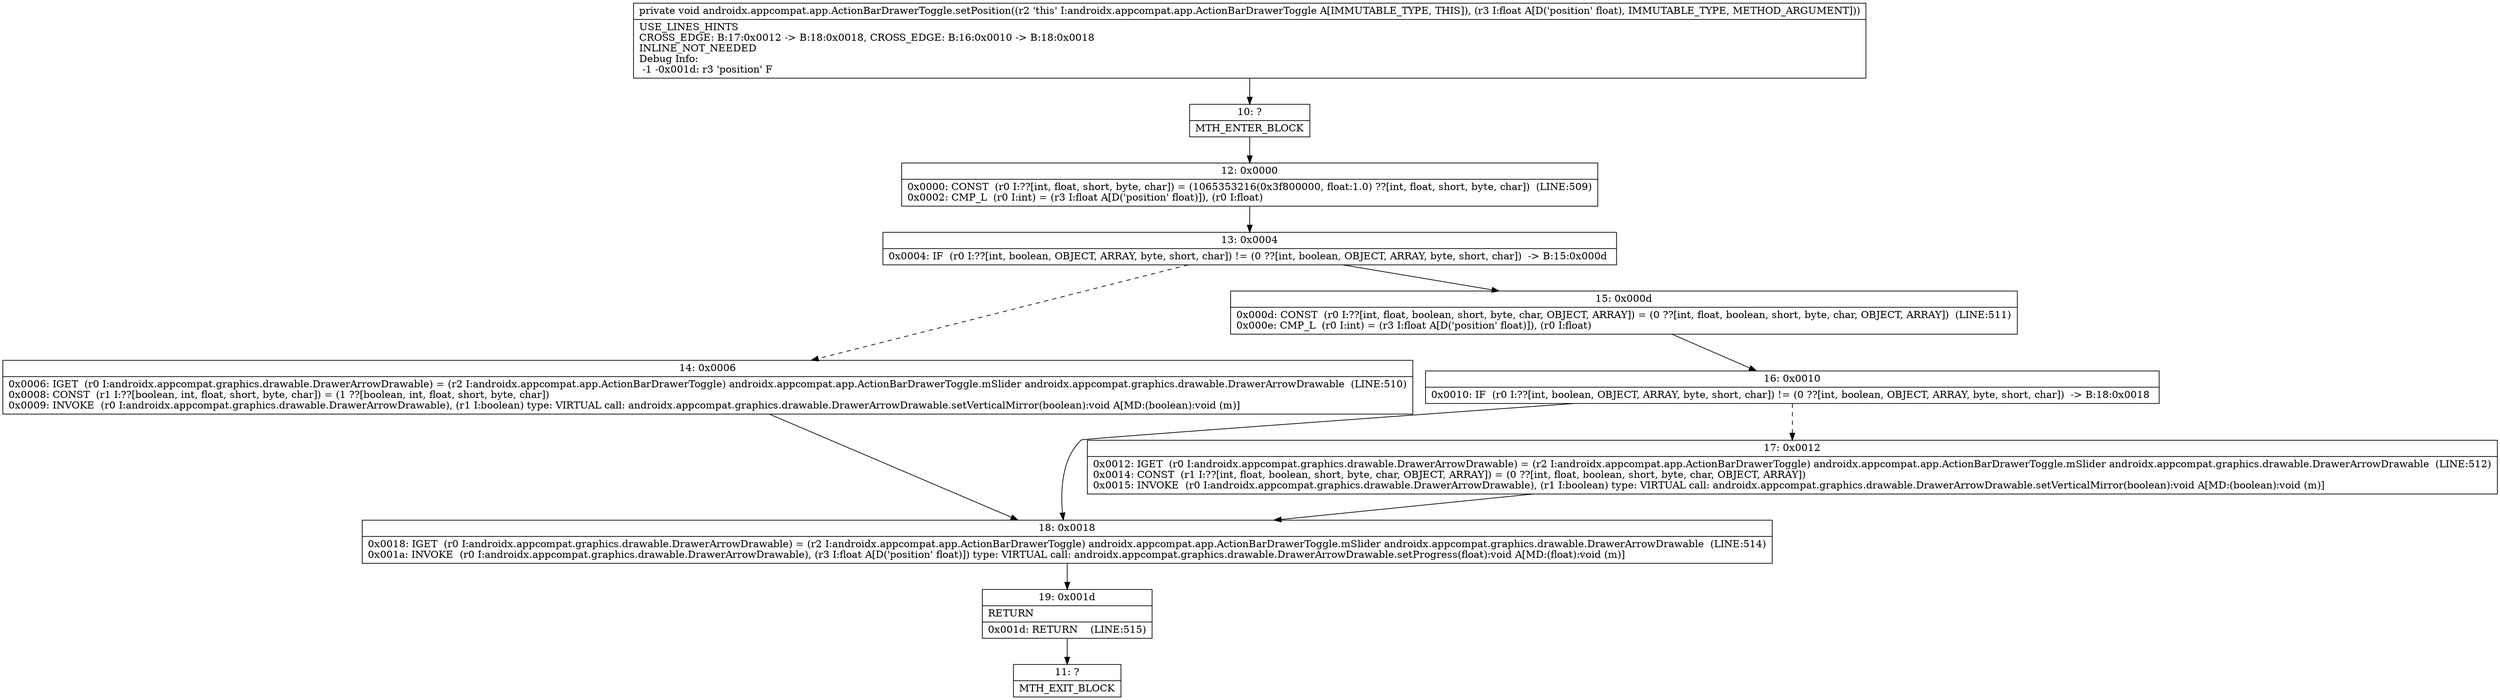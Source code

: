 digraph "CFG forandroidx.appcompat.app.ActionBarDrawerToggle.setPosition(F)V" {
Node_10 [shape=record,label="{10\:\ ?|MTH_ENTER_BLOCK\l}"];
Node_12 [shape=record,label="{12\:\ 0x0000|0x0000: CONST  (r0 I:??[int, float, short, byte, char]) = (1065353216(0x3f800000, float:1.0) ??[int, float, short, byte, char])  (LINE:509)\l0x0002: CMP_L  (r0 I:int) = (r3 I:float A[D('position' float)]), (r0 I:float) \l}"];
Node_13 [shape=record,label="{13\:\ 0x0004|0x0004: IF  (r0 I:??[int, boolean, OBJECT, ARRAY, byte, short, char]) != (0 ??[int, boolean, OBJECT, ARRAY, byte, short, char])  \-\> B:15:0x000d \l}"];
Node_14 [shape=record,label="{14\:\ 0x0006|0x0006: IGET  (r0 I:androidx.appcompat.graphics.drawable.DrawerArrowDrawable) = (r2 I:androidx.appcompat.app.ActionBarDrawerToggle) androidx.appcompat.app.ActionBarDrawerToggle.mSlider androidx.appcompat.graphics.drawable.DrawerArrowDrawable  (LINE:510)\l0x0008: CONST  (r1 I:??[boolean, int, float, short, byte, char]) = (1 ??[boolean, int, float, short, byte, char]) \l0x0009: INVOKE  (r0 I:androidx.appcompat.graphics.drawable.DrawerArrowDrawable), (r1 I:boolean) type: VIRTUAL call: androidx.appcompat.graphics.drawable.DrawerArrowDrawable.setVerticalMirror(boolean):void A[MD:(boolean):void (m)]\l}"];
Node_18 [shape=record,label="{18\:\ 0x0018|0x0018: IGET  (r0 I:androidx.appcompat.graphics.drawable.DrawerArrowDrawable) = (r2 I:androidx.appcompat.app.ActionBarDrawerToggle) androidx.appcompat.app.ActionBarDrawerToggle.mSlider androidx.appcompat.graphics.drawable.DrawerArrowDrawable  (LINE:514)\l0x001a: INVOKE  (r0 I:androidx.appcompat.graphics.drawable.DrawerArrowDrawable), (r3 I:float A[D('position' float)]) type: VIRTUAL call: androidx.appcompat.graphics.drawable.DrawerArrowDrawable.setProgress(float):void A[MD:(float):void (m)]\l}"];
Node_19 [shape=record,label="{19\:\ 0x001d|RETURN\l|0x001d: RETURN    (LINE:515)\l}"];
Node_11 [shape=record,label="{11\:\ ?|MTH_EXIT_BLOCK\l}"];
Node_15 [shape=record,label="{15\:\ 0x000d|0x000d: CONST  (r0 I:??[int, float, boolean, short, byte, char, OBJECT, ARRAY]) = (0 ??[int, float, boolean, short, byte, char, OBJECT, ARRAY])  (LINE:511)\l0x000e: CMP_L  (r0 I:int) = (r3 I:float A[D('position' float)]), (r0 I:float) \l}"];
Node_16 [shape=record,label="{16\:\ 0x0010|0x0010: IF  (r0 I:??[int, boolean, OBJECT, ARRAY, byte, short, char]) != (0 ??[int, boolean, OBJECT, ARRAY, byte, short, char])  \-\> B:18:0x0018 \l}"];
Node_17 [shape=record,label="{17\:\ 0x0012|0x0012: IGET  (r0 I:androidx.appcompat.graphics.drawable.DrawerArrowDrawable) = (r2 I:androidx.appcompat.app.ActionBarDrawerToggle) androidx.appcompat.app.ActionBarDrawerToggle.mSlider androidx.appcompat.graphics.drawable.DrawerArrowDrawable  (LINE:512)\l0x0014: CONST  (r1 I:??[int, float, boolean, short, byte, char, OBJECT, ARRAY]) = (0 ??[int, float, boolean, short, byte, char, OBJECT, ARRAY]) \l0x0015: INVOKE  (r0 I:androidx.appcompat.graphics.drawable.DrawerArrowDrawable), (r1 I:boolean) type: VIRTUAL call: androidx.appcompat.graphics.drawable.DrawerArrowDrawable.setVerticalMirror(boolean):void A[MD:(boolean):void (m)]\l}"];
MethodNode[shape=record,label="{private void androidx.appcompat.app.ActionBarDrawerToggle.setPosition((r2 'this' I:androidx.appcompat.app.ActionBarDrawerToggle A[IMMUTABLE_TYPE, THIS]), (r3 I:float A[D('position' float), IMMUTABLE_TYPE, METHOD_ARGUMENT]))  | USE_LINES_HINTS\lCROSS_EDGE: B:17:0x0012 \-\> B:18:0x0018, CROSS_EDGE: B:16:0x0010 \-\> B:18:0x0018\lINLINE_NOT_NEEDED\lDebug Info:\l  \-1 \-0x001d: r3 'position' F\l}"];
MethodNode -> Node_10;Node_10 -> Node_12;
Node_12 -> Node_13;
Node_13 -> Node_14[style=dashed];
Node_13 -> Node_15;
Node_14 -> Node_18;
Node_18 -> Node_19;
Node_19 -> Node_11;
Node_15 -> Node_16;
Node_16 -> Node_17[style=dashed];
Node_16 -> Node_18;
Node_17 -> Node_18;
}

